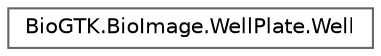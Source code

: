 digraph "Graphical Class Hierarchy"
{
 // LATEX_PDF_SIZE
  bgcolor="transparent";
  edge [fontname=Helvetica,fontsize=10,labelfontname=Helvetica,labelfontsize=10];
  node [fontname=Helvetica,fontsize=10,shape=box,height=0.2,width=0.4];
  rankdir="LR";
  Node0 [id="Node000000",label="BioGTK.BioImage.WellPlate.Well",height=0.2,width=0.4,color="grey40", fillcolor="white", style="filled",URL="$class_bio_g_t_k_1_1_bio_image_1_1_well_plate_1_1_well.html",tooltip=" "];
}
